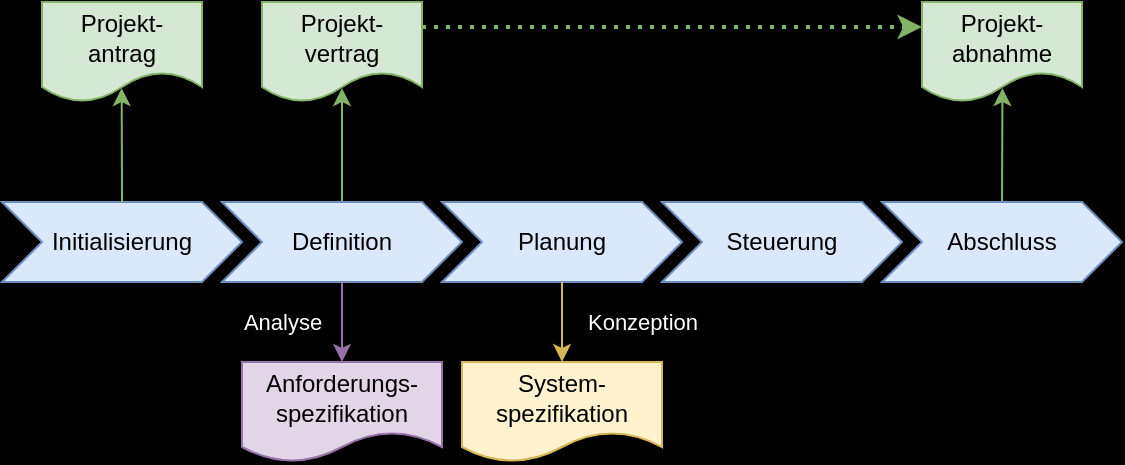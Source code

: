 <mxfile compressed="false" version="14.1.8" type="device">
  <diagram id="1icJBoiTP6Ndps_zfvru" name="Seite-1">
    <mxGraphModel dx="641" dy="403" grid="1" gridSize="10" guides="1" tooltips="1" connect="1" arrows="1" fold="1" page="1" pageScale="1" pageWidth="827" pageHeight="1169" background="#000000" math="0" shadow="0">
      <root>
        <mxCell id="0" />
        <mxCell id="1" parent="0" />
        <mxCell id="UQqrGWE0B19mgOhdTlQU-15" value="" style="endArrow=classic;html=1;fillColor=#d5e8d4;strokeColor=#82b366;exitX=0.5;exitY=0;exitDx=0;exitDy=0;entryX=0.5;entryY=0.861;entryDx=0;entryDy=0;entryPerimeter=0;" edge="1" parent="1" source="UQqrGWE0B19mgOhdTlQU-2" target="UQqrGWE0B19mgOhdTlQU-14">
          <mxGeometry width="50" height="50" relative="1" as="geometry">
            <mxPoint x="290" y="90" as="sourcePoint" />
            <mxPoint x="240" y="120" as="targetPoint" />
          </mxGeometry>
        </mxCell>
        <mxCell id="UQqrGWE0B19mgOhdTlQU-17" value="" style="endArrow=classic;html=1;fillColor=#d5e8d4;strokeColor=#82b366;exitX=0.5;exitY=0;exitDx=0;exitDy=0;entryX=0.503;entryY=0.861;entryDx=0;entryDy=0;entryPerimeter=0;" edge="1" parent="1" source="UQqrGWE0B19mgOhdTlQU-5" target="UQqrGWE0B19mgOhdTlQU-16">
          <mxGeometry width="50" height="50" relative="1" as="geometry">
            <mxPoint x="340" y="110" as="sourcePoint" />
            <mxPoint x="540" y="110" as="targetPoint" />
          </mxGeometry>
        </mxCell>
        <mxCell id="UQqrGWE0B19mgOhdTlQU-1" value="Initialisierung" style="shape=step;perimeter=stepPerimeter;whiteSpace=wrap;html=1;fixedSize=1;fillColor=#dae8fc;strokeColor=#6c8ebf;" vertex="1" parent="1">
          <mxGeometry x="40" y="160" width="120" height="40" as="geometry" />
        </mxCell>
        <mxCell id="UQqrGWE0B19mgOhdTlQU-2" value="Definition" style="shape=step;perimeter=stepPerimeter;whiteSpace=wrap;html=1;fixedSize=1;fillColor=#dae8fc;strokeColor=#6c8ebf;" vertex="1" parent="1">
          <mxGeometry x="150" y="160" width="120" height="40" as="geometry" />
        </mxCell>
        <mxCell id="UQqrGWE0B19mgOhdTlQU-3" value="Planung" style="shape=step;perimeter=stepPerimeter;whiteSpace=wrap;html=1;fixedSize=1;fillColor=#dae8fc;strokeColor=#6c8ebf;" vertex="1" parent="1">
          <mxGeometry x="260" y="160" width="120" height="40" as="geometry" />
        </mxCell>
        <mxCell id="UQqrGWE0B19mgOhdTlQU-4" value="Steuerung" style="shape=step;perimeter=stepPerimeter;whiteSpace=wrap;html=1;fixedSize=1;fillColor=#dae8fc;strokeColor=#6c8ebf;" vertex="1" parent="1">
          <mxGeometry x="370" y="160" width="120" height="40" as="geometry" />
        </mxCell>
        <mxCell id="UQqrGWE0B19mgOhdTlQU-5" value="Abschluss" style="shape=step;perimeter=stepPerimeter;whiteSpace=wrap;html=1;fixedSize=1;fillColor=#dae8fc;strokeColor=#6c8ebf;" vertex="1" parent="1">
          <mxGeometry x="480" y="160" width="120" height="40" as="geometry" />
        </mxCell>
        <mxCell id="UQqrGWE0B19mgOhdTlQU-6" value="Projekt-&lt;br&gt;antrag" style="shape=document;whiteSpace=wrap;html=1;boundedLbl=1;fillColor=#d5e8d4;strokeColor=#82b366;" vertex="1" parent="1">
          <mxGeometry x="60" y="60" width="80" height="50" as="geometry" />
        </mxCell>
        <mxCell id="UQqrGWE0B19mgOhdTlQU-7" value="" style="endArrow=classic;html=1;fillColor=#d5e8d4;strokeColor=#82b366;exitX=0.5;exitY=0;exitDx=0;exitDy=0;entryX=0.498;entryY=0.861;entryDx=0;entryDy=0;entryPerimeter=0;" edge="1" parent="1" source="UQqrGWE0B19mgOhdTlQU-1" target="UQqrGWE0B19mgOhdTlQU-6">
          <mxGeometry width="50" height="50" relative="1" as="geometry">
            <mxPoint x="60" y="140" as="sourcePoint" />
            <mxPoint x="100" y="120" as="targetPoint" />
          </mxGeometry>
        </mxCell>
        <mxCell id="UQqrGWE0B19mgOhdTlQU-8" value="Anforderungs-&lt;br&gt;spezifikation" style="shape=document;whiteSpace=wrap;html=1;boundedLbl=1;fillColor=#e1d5e7;strokeColor=#9673a6;" vertex="1" parent="1">
          <mxGeometry x="160" y="240" width="100" height="50" as="geometry" />
        </mxCell>
        <mxCell id="UQqrGWE0B19mgOhdTlQU-9" value="System-&lt;br&gt;spezifikation" style="shape=document;whiteSpace=wrap;html=1;boundedLbl=1;fillColor=#fff2cc;strokeColor=#d6b656;" vertex="1" parent="1">
          <mxGeometry x="270" y="240" width="100" height="50" as="geometry" />
        </mxCell>
        <mxCell id="UQqrGWE0B19mgOhdTlQU-10" value="" style="endArrow=classic;html=1;exitX=0.5;exitY=1;exitDx=0;exitDy=0;entryX=0.5;entryY=0;entryDx=0;entryDy=0;fillColor=#e1d5e7;strokeColor=#9673a6;" edge="1" parent="1" source="UQqrGWE0B19mgOhdTlQU-2" target="UQqrGWE0B19mgOhdTlQU-8">
          <mxGeometry relative="1" as="geometry">
            <mxPoint x="160" y="250" as="sourcePoint" />
            <mxPoint x="260" y="250" as="targetPoint" />
          </mxGeometry>
        </mxCell>
        <mxCell id="UQqrGWE0B19mgOhdTlQU-11" value="Analyse" style="edgeLabel;resizable=0;html=1;align=center;verticalAlign=middle;labelBackgroundColor=none;fontColor=#FFFFFF;" connectable="0" vertex="1" parent="UQqrGWE0B19mgOhdTlQU-10">
          <mxGeometry relative="1" as="geometry">
            <mxPoint x="-30" as="offset" />
          </mxGeometry>
        </mxCell>
        <mxCell id="UQqrGWE0B19mgOhdTlQU-12" value="" style="endArrow=classic;html=1;exitX=0.5;exitY=1;exitDx=0;exitDy=0;entryX=0.5;entryY=0;entryDx=0;entryDy=0;fillColor=#fff2cc;strokeColor=#d6b656;" edge="1" parent="1" source="UQqrGWE0B19mgOhdTlQU-3" target="UQqrGWE0B19mgOhdTlQU-9">
          <mxGeometry relative="1" as="geometry">
            <mxPoint x="360" y="220" as="sourcePoint" />
            <mxPoint x="460" y="220" as="targetPoint" />
          </mxGeometry>
        </mxCell>
        <mxCell id="UQqrGWE0B19mgOhdTlQU-13" value="Konzeption" style="edgeLabel;resizable=0;html=1;align=center;verticalAlign=middle;labelBackgroundColor=none;fontColor=#FFFFFF;" connectable="0" vertex="1" parent="UQqrGWE0B19mgOhdTlQU-12">
          <mxGeometry relative="1" as="geometry">
            <mxPoint x="40" as="offset" />
          </mxGeometry>
        </mxCell>
        <mxCell id="UQqrGWE0B19mgOhdTlQU-14" value="Projekt-&lt;br&gt;vertrag" style="shape=document;whiteSpace=wrap;html=1;boundedLbl=1;fillColor=#d5e8d4;strokeColor=#82b366;" vertex="1" parent="1">
          <mxGeometry x="170" y="60" width="80" height="50" as="geometry" />
        </mxCell>
        <mxCell id="UQqrGWE0B19mgOhdTlQU-16" value="Projekt-&lt;br&gt;abnahme" style="shape=document;whiteSpace=wrap;html=1;boundedLbl=1;fillColor=#d5e8d4;strokeColor=#82b366;" vertex="1" parent="1">
          <mxGeometry x="500" y="60" width="80" height="50" as="geometry" />
        </mxCell>
        <mxCell id="UQqrGWE0B19mgOhdTlQU-18" value="" style="endArrow=classic;html=1;fontColor=#FFFFFF;fillColor=#d5e8d4;strokeColor=#82b366;exitX=1;exitY=0.25;exitDx=0;exitDy=0;entryX=0;entryY=0.25;entryDx=0;entryDy=0;dashed=1;strokeWidth=2;dashPattern=1 2;" edge="1" parent="1" source="UQqrGWE0B19mgOhdTlQU-14" target="UQqrGWE0B19mgOhdTlQU-16">
          <mxGeometry width="50" height="50" relative="1" as="geometry">
            <mxPoint x="280" y="50" as="sourcePoint" />
            <mxPoint x="340" y="60" as="targetPoint" />
          </mxGeometry>
        </mxCell>
      </root>
    </mxGraphModel>
  </diagram>
</mxfile>
